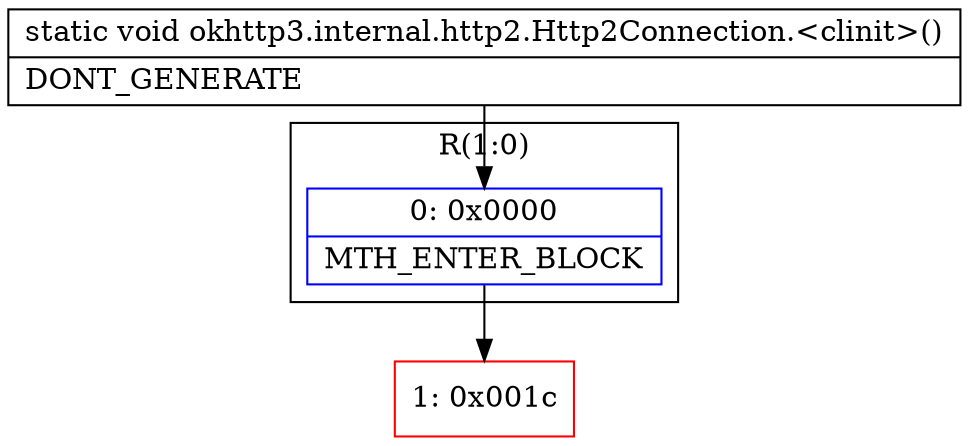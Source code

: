 digraph "CFG forokhttp3.internal.http2.Http2Connection.\<clinit\>()V" {
subgraph cluster_Region_1230295735 {
label = "R(1:0)";
node [shape=record,color=blue];
Node_0 [shape=record,label="{0\:\ 0x0000|MTH_ENTER_BLOCK\l}"];
}
Node_1 [shape=record,color=red,label="{1\:\ 0x001c}"];
MethodNode[shape=record,label="{static void okhttp3.internal.http2.Http2Connection.\<clinit\>()  | DONT_GENERATE\l}"];
MethodNode -> Node_0;
Node_0 -> Node_1;
}

